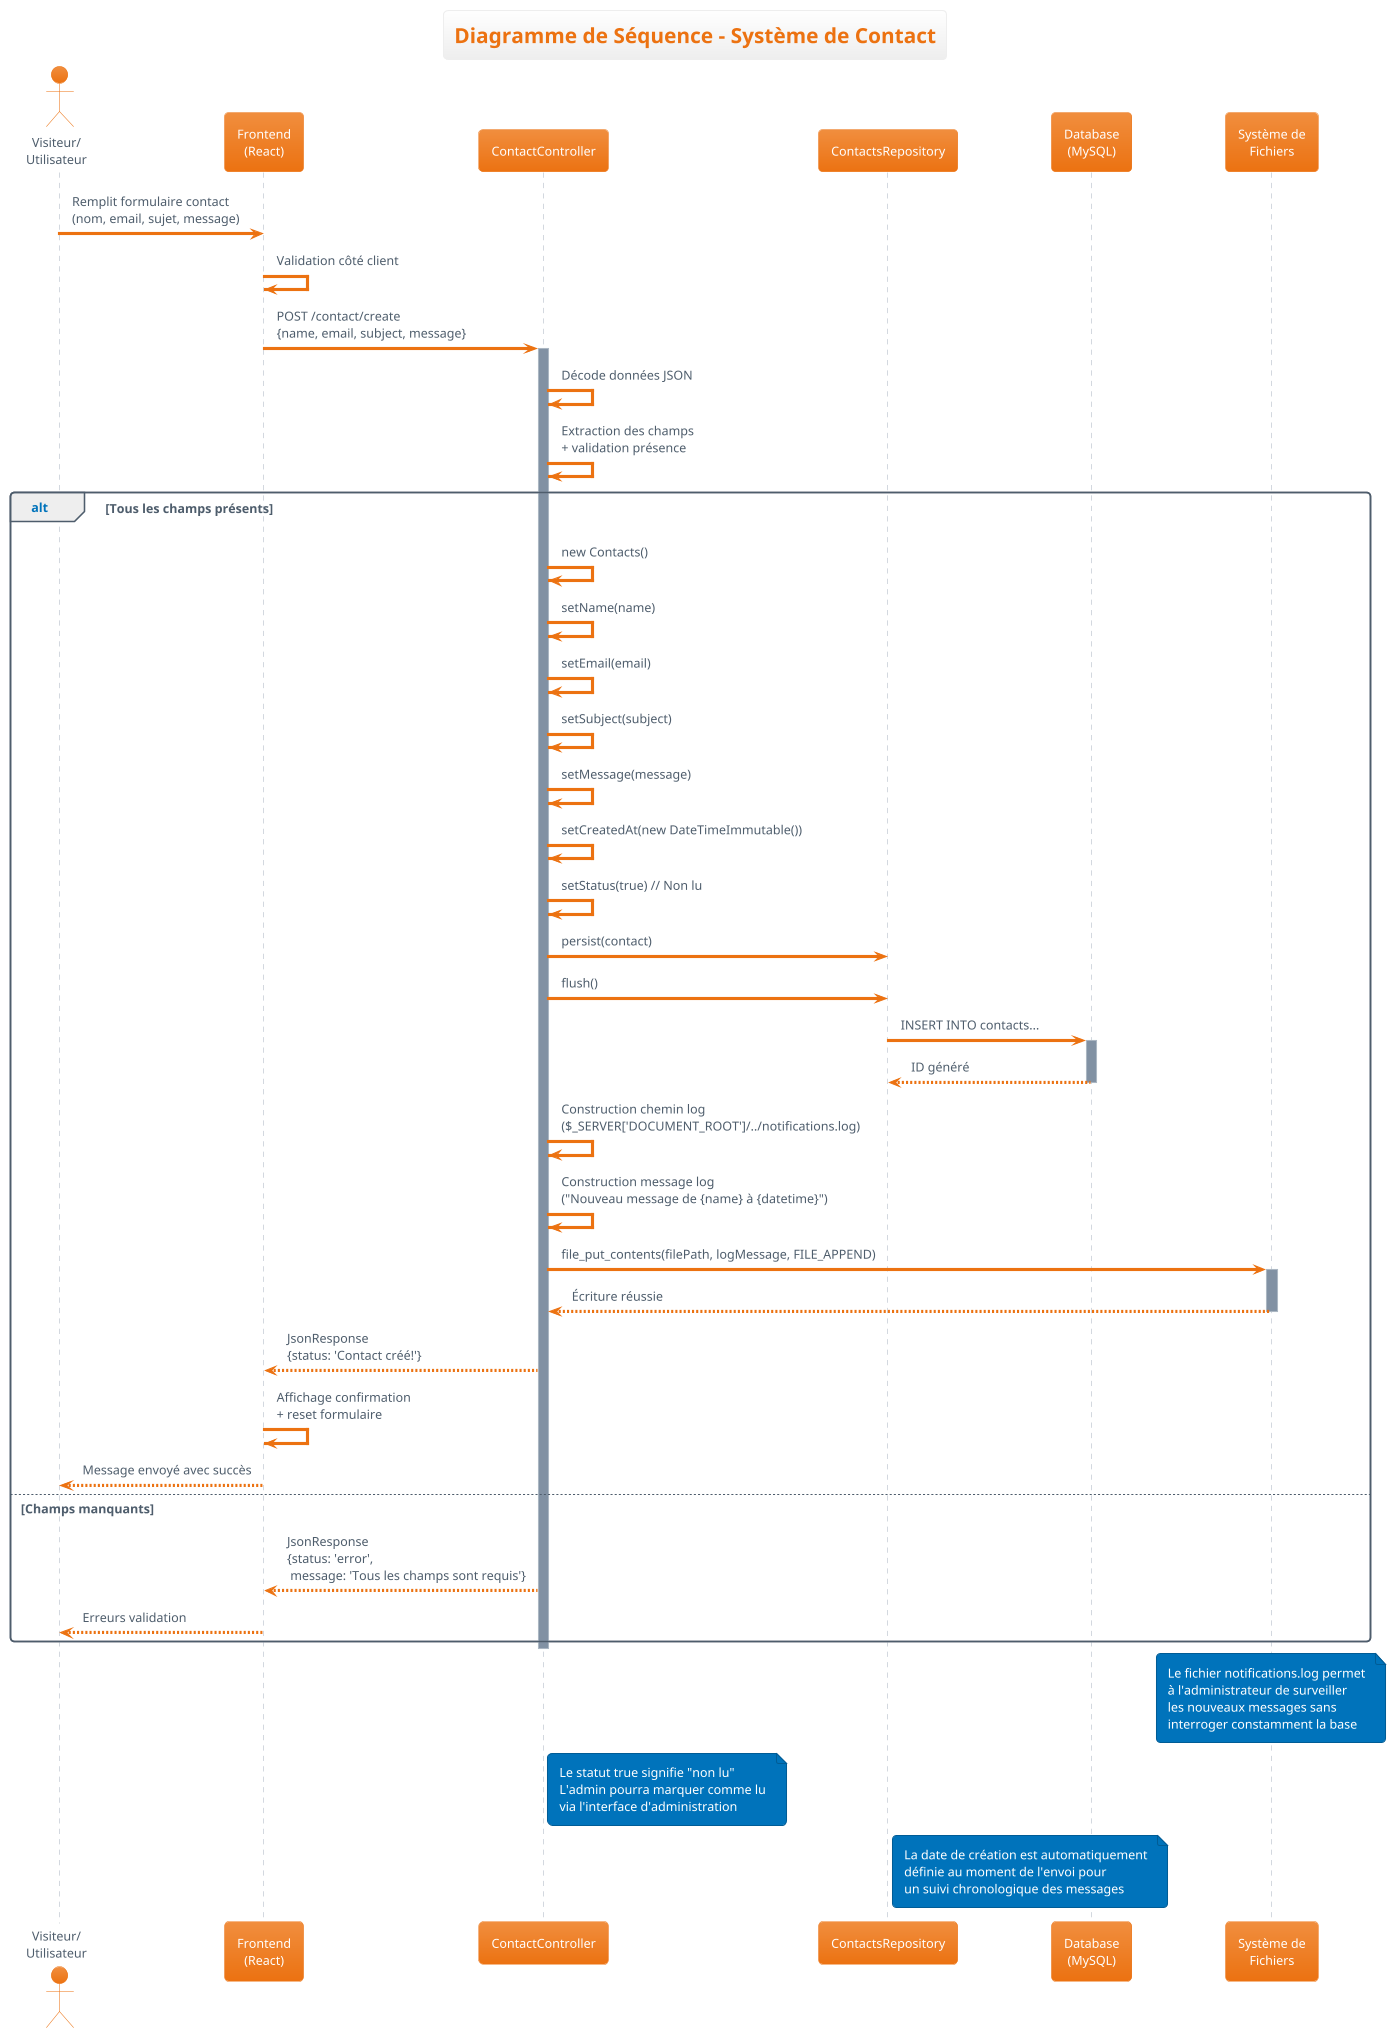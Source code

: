 @startuml Séquence Contact - CinéManga

!theme aws-orange
title Diagramme de Séquence - Système de Contact

actor "Visiteur/\nUtilisateur" as user
participant "Frontend\n(React)" as frontend
participant "ContactController" as contact
participant "ContactsRepository" as repo
participant "Database\n(MySQL)" as db
participant "Système de\nFichiers" as fs

user -> frontend : Remplit formulaire contact\n(nom, email, sujet, message)
frontend -> frontend : Validation côté client
frontend -> contact : POST /contact/create\n{name, email, subject, message}

activate contact
contact -> contact : Décode données JSON
contact -> contact : Extraction des champs\n+ validation présence

alt Tous les champs présents
    ' Création de l'objet contact
    contact -> contact : new Contacts()
    contact -> contact : setName(name)
    contact -> contact : setEmail(email)
    contact -> contact : setSubject(subject)
    contact -> contact : setMessage(message)
    contact -> contact : setCreatedAt(new DateTimeImmutable())
    contact -> contact : setStatus(true) // Non lu
    
    ' Sauvegarde en base
    contact -> repo : persist(contact)
    contact -> repo : flush()
    repo -> db : INSERT INTO contacts...
    activate db
    db --> repo : ID généré
    deactivate db
    
    ' Écriture notification dans fichier log
    contact -> contact : Construction chemin log\n($_SERVER['DOCUMENT_ROOT']/../notifications.log)
    contact -> contact : Construction message log\n("Nouveau message de {name} à {datetime}")
    contact -> fs : file_put_contents(filePath, logMessage, FILE_APPEND)
    activate fs
    fs --> contact : Écriture réussie
    deactivate fs
    
    contact --> frontend : JsonResponse\n{status: 'Contact créé!'}
    frontend -> frontend : Affichage confirmation\n+ reset formulaire
    frontend --> user : Message envoyé avec succès
    
else Champs manquants
    contact --> frontend : JsonResponse\n{status: 'error',\n message: 'Tous les champs sont requis'}
    frontend --> user : Erreurs validation
end

deactivate contact

' Processus de notification admin (asynchrone)
note over fs
  Le fichier notifications.log permet
  à l'administrateur de surveiller
  les nouveaux messages sans
  interroger constamment la base
end note

note right of contact
  Le statut true signifie "non lu"
  L'admin pourra marquer comme lu
  via l'interface d'administration
end note

note right of repo
  La date de création est automatiquement
  définie au moment de l'envoi pour
  un suivi chronologique des messages
end note

@enduml
